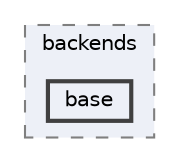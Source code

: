 digraph "C:/Users/LukeMabie/documents/Development/Password_Saver_Using_Django-master/venv/Lib/site-packages/django/contrib/gis/db/backends/base"
{
 // LATEX_PDF_SIZE
  bgcolor="transparent";
  edge [fontname=Helvetica,fontsize=10,labelfontname=Helvetica,labelfontsize=10];
  node [fontname=Helvetica,fontsize=10,shape=box,height=0.2,width=0.4];
  compound=true
  subgraph clusterdir_4422c14343f9ec6703ee72ed507c873e {
    graph [ bgcolor="#edf0f7", pencolor="grey50", label="backends", fontname=Helvetica,fontsize=10 style="filled,dashed", URL="dir_4422c14343f9ec6703ee72ed507c873e.html",tooltip=""]
  dir_15acd39e787ed08aa713956885a3b782 [label="base", fillcolor="#edf0f7", color="grey25", style="filled,bold", URL="dir_15acd39e787ed08aa713956885a3b782.html",tooltip=""];
  }
}
